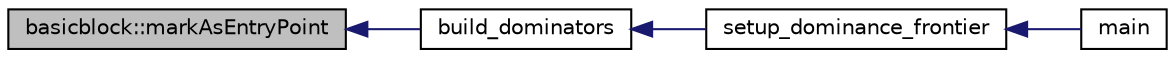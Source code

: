 digraph G
{
  edge [fontname="Helvetica",fontsize="10",labelfontname="Helvetica",labelfontsize="10"];
  node [fontname="Helvetica",fontsize="10",shape=record];
  rankdir=LR;
  Node1 [label="basicblock::markAsEntryPoint",height=0.2,width=0.4,color="black", fillcolor="grey75", style="filled" fontcolor="black"];
  Node1 -> Node2 [dir=back,color="midnightblue",fontsize="10",style="solid"];
  Node2 [label="build_dominators",height=0.2,width=0.4,color="black", fillcolor="white", style="filled",URL="$dominator_8cpp.html#ad9854552aeba1a66453864500ed2dfc0"];
  Node2 -> Node3 [dir=back,color="midnightblue",fontsize="10",style="solid"];
  Node3 [label="setup_dominance_frontier",height=0.2,width=0.4,color="black", fillcolor="white", style="filled",URL="$dominator_8h.html#af9f49ffe6819033df685a4eb97ef74be"];
  Node3 -> Node4 [dir=back,color="midnightblue",fontsize="10",style="solid"];
  Node4 [label="main",height=0.2,width=0.4,color="black", fillcolor="white", style="filled",URL="$main_8cpp.html#a0ddf1224851353fc92bfbff6f499fa97"];
}
